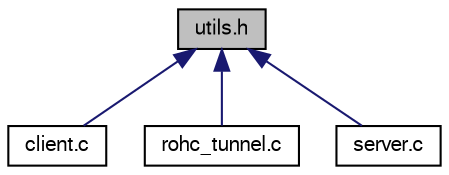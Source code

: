 digraph "utils.h"
{
  edge [fontname="FreeSans",fontsize="10",labelfontname="FreeSans",labelfontsize="10"];
  node [fontname="FreeSans",fontsize="10",shape=record];
  Node1 [label="utils.h",height=0.2,width=0.4,color="black", fillcolor="grey75", style="filled" fontcolor="black"];
  Node1 -> Node2 [dir="back",color="midnightblue",fontsize="10",style="solid",fontname="FreeSans"];
  Node2 [label="client.c",height=0.2,width=0.4,color="black", fillcolor="white", style="filled",URL="$client_2client_8c.html"];
  Node1 -> Node3 [dir="back",color="midnightblue",fontsize="10",style="solid",fontname="FreeSans"];
  Node3 [label="rohc_tunnel.c",height=0.2,width=0.4,color="black", fillcolor="white", style="filled",URL="$rohc__tunnel_8c.html"];
  Node1 -> Node4 [dir="back",color="midnightblue",fontsize="10",style="solid",fontname="FreeSans"];
  Node4 [label="server.c",height=0.2,width=0.4,color="black", fillcolor="white", style="filled",URL="$server_8c.html"];
}

